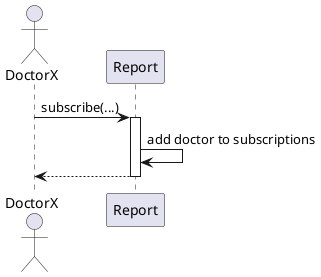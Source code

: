 @startuml
actor DoctorX

participant Report

DoctorX -> Report: subscribe(...)
activate Report

Report -> Report: add doctor to subscriptions

Report --> DoctorX
deactivate Report
@enduml